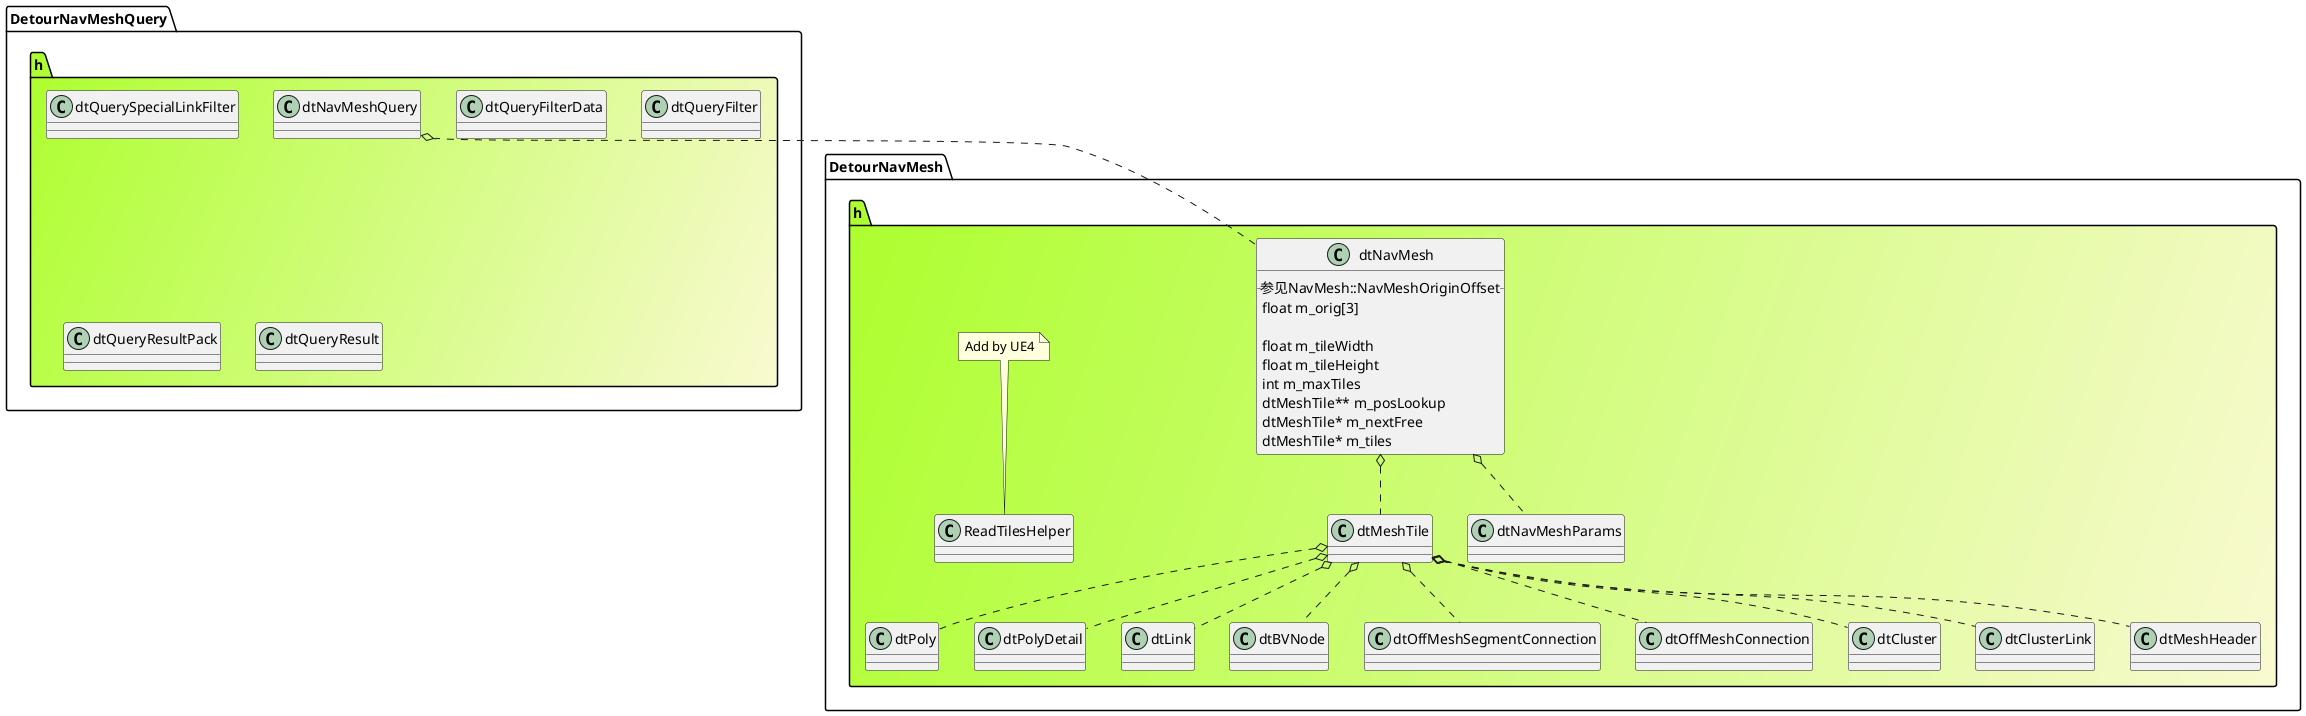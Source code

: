 @startuml Classes
package DetourNavMesh.h #GreenYellow/LightGoldenRodYellow {
class dtPoly
class dtPolyDetail

class dtLink
class dtBVNode

class dtOffMeshSegmentConnection
class dtOffMeshConnection

class dtCluster
class dtClusterLink

class dtMeshHeader
class dtMeshTile
class dtNavMeshParams

class dtNavMesh
{
    __ 参见NavMesh::NavMeshOriginOffset __
    float m_orig[3]

    float m_tileWidth
    float m_tileHeight
    int m_maxTiles
    dtMeshTile** m_posLookup
    dtMeshTile* m_nextFree
    dtMeshTile* m_tiles
}

class ReadTilesHelper
note top : Add by UE4
}

dtNavMesh o.. dtNavMeshParams
dtNavMesh o.. dtMeshTile

dtMeshTile o.. dtMeshHeader
dtMeshTile o.. dtPoly
dtMeshTile o.. dtLink
dtMeshTile o.. dtPolyDetail
dtMeshTile o.. dtCluster
dtMeshTile o.. dtClusterLink
dtMeshTile o.. dtOffMeshConnection
dtMeshTile o.. dtOffMeshSegmentConnection
dtMeshTile o.. dtBVNode

package DetourNavMeshQuery.h #GreenYellow/LightGoldenRodYellow {
class dtQuerySpecialLinkFilter
class dtQueryFilterData
class dtQueryFilter
class dtQueryResultPack
class dtQueryResult
class dtNavMeshQuery
}

dtNavMeshQuery o.. dtNavMesh
@enduml

@startuml Logic Flow
== 编辑器NavMesh构建 ==
group 编辑器NavMesh构建
    --> UNavigationSystemV1 : <b>Tick Start</b>
    group 初始化流程
        UNavigationSystemV1 -> UNavigationSystemV1 : PerformNavigationBoundsUpdate
        UNavigationSystemV1 -> UNavigationSystemV1 : ProcessRegistrationCandidates
        UNavigationSystemV1 -> UNavigationSystemV1 : RegisterNavData
        UNavigationSystemV1 -> ARecastNavMesh : ConditionalConstructGenerator
        ARecastNavMesh -> FRecastNavMeshGenerator : Init
        FRecastNavMeshGenerator -> FRecastNavMeshGenerator : <b><font color=red>ConstructTiledNavMesh</font></b>
        FRecastNavMeshGenerator -> dtNavMesh : <b><font color=red>init(dtNavMeshParams)</font></b>
    end
    group 构建流程
        UNavigationSystemV1 -> ARecastNavMesh : RebuildDirtyAreas
        ANavigationData -> FRecastNavMeshGenerator : RebuildDirtyAreas
        FRecastNavMeshGenerator -> FRecastNavMeshGenerator : <b><font color=red>MarkDirtyTiles</font></b>
        note left
            Setup Dirty Tile, 这里的Tile还不是真正的Tile
            FNavigationDirtyArea 转化成 FPendingTileElement
                =>> <b>FRecastNavMeshGenerator::PendingDirtyTiles</b>
        end note

        UNavigationSystemV1 -> ARecastNavMesh : TickAsyncBuild
        ARecastNavMesh -> FRecastNavMeshGenerator : TickAsyncBuild
        FRecastNavMeshGenerator -> FRecastNavMeshGenerator : ProcessTileTasks
        FRecastNavMeshGenerator -> FRecastNavMeshGenerator : ProcessTileTasksAsync
        FRecastNavMeshGenerator -> FRecastNavMeshGenerator : CreateTileGenerator
        FRecastNavMeshGenerator -> FRecastTileGenerator : <b><font color=red>Setup</font></b>
        FRecastNavMeshGenerator -> FRecastTileGeneratorTask : StartBackgroundTask
        FRecastTileGeneratorTask --> FRecastTileGenerator : DoWork() 异步过程
        FRecastTileGenerator -> FRecastTileGenerator : GenerateTile
        FRecastTileGenerator -> FRecastTileGenerator : GenerateCompressedLayers
        FRecastTileGenerator -> FRecastTileGenerator : RasterizeGeometry
        FRecastTileGenerator -> Recast : rcRasterizeTriangles
        note right
            三角化过程
        end note
        FRecastTileGenerator -> FRecastTileGenerator : GenerateNavigationData
        FRecastNavMeshGenerator -> FRecastNavMeshGenerator : AddGeneratedTiles
        FRecastNavMeshGenerator -> dtNavMesh : addTile
    end
    <-- UNavigationSystemV1 : <b>Tick End</b>
end
== ==
group 运行时NavMesh信息
ARecastNavMesh -> ARecastNavMesh : SerializeRecastNavMesh
ARecastNavMesh -> FPImplRecastNavMesh : Serialize
FPImplRecastNavMesh -> dtNavMesh : <b><font color=red>init(dtNavMeshParams) & addTile()</b>
note left
定点化的话，我们需要替换这一步，加载我们的定点化数据
end note
end
@enduml

@startuml 寻路信息动态更新
actor Outter
Outter -> UNavigationSystemV1 : UpdateActorData
UNavigationSystemV1 -> UNavigationSystemV1 : UpdateActorInNavOctree
UNavigationSystemV1 -> UNavigationSystemV1 : UpdateActorInNavOctree
UNavigationSystemV1 -> UNavigationSystemV1 : UpdateNavOctreeElement
UNavigationSystemV1 -> UNavigationSystemV1 : RegisterNavOctreeElement
note right
 更新<b>PendingOctreeUpdates</b>
end note

Outter -> UNavigationSystemV1 : Tick
UNavigationSystemV1 -> UNavigationSystemV1 : AddElementToNavOctree
note right 
 处理<b>PendingOctreeUpdates<b>
end note
UNavigationSystemV1 -> UNavigationSystemV1 : AddDirtyArea
note right
 更新<b>DirtyAreas</b>
end note

Outter -> UNavigationSystemV1 : Tick
UNavigationSystemV1 -> UNavigationSystemV1 : RebuildDirtyAreas
UNavigationSystemV1 -> FRecastNavMeshGenerator : RebuildDirtyAreas
FRecastNavMeshGenerator -> FRecastNavMeshGenerator : MarkDirtyTiles
note right
 更新<b>PendingDirtyTiles</b>
end note
group 这里之后是的构建流程，并没有在这里贴全
UNavigationSystemV1 -> ARecastNavMesh : TickAsyncBuild
ARecastNavMesh -> FRecastNavMeshGenerator : TickAsyncBuild
FRecastNavMeshGenerator -> FRecastNavMeshGenerator : ProcessTileTasks
FRecastNavMeshGenerator -> FRecastNavMeshGenerator : ProcessTileTasksAsync
end group
@enduml

@startuml Geometry信息跟寻路所需要的网格信息的数据流转换
actor Outter 
control UNavigationSystemV1
entity FRecastNavMeshGenerator

==Geometry信息的提取==
group NavCollision
-> UStaticMesh :PostLoad
UStaticMesh -> UStaticMesh : CreateNavCollision
UStaticMesh -> UNavCollision : Setup(UBodySetup)
note right:  UBodySetup 含有刚体信息
UNavCollision -> UNavCollision : <b><font color=red>GatherCollision(UBodySetup)</font></b>
activate UNavCollision
    UNavCollision -> FRecastNavMeshGenerator : <b><font color=red>ExportRigidBodyGeometry</font></b>
    activate FRecastNavMeshGenerator
    FRecastNavMeshGenerator -> RecastGeometryExport : <b><font color=green>ExportRigidBodyTriMesh</font></b>
    FRecastNavMeshGenerator -> RecastGeometryExport : <b><font color=green>ExportRigidBodyConvexElements</font></b>
    FRecastNavMeshGenerator -> RecastGeometryExport : <b><font color=green>ExportRigidBodyBoxElements</font></b>
    FRecastNavMeshGenerator -> RecastGeometryExport : <b><font color=green>ExportRigidBodySphereElements</font></b>
    deactivate FRecastNavMeshGenerator

    UNavCollision -> FRecastNavMeshGenerator : <b><font color=red>ExportAggregatedGeometry</font></b>
    activate FRecastNavMeshGenerator
    FRecastNavMeshGenerator -> RecastGeometryExport : <b><font color=green>ExportRigidBodyConvexElements</font></b>
    FRecastNavMeshGenerator -> RecastGeometryExport : <b><font color=green>ExportRigidBodyBoxElements</font></b>
    FRecastNavMeshGenerator -> RecastGeometryExport : <b><font color=green>ExportRigidBodySphereElements</font></b>
    deactivate FRecastNavMeshGenerator
deactivate UNavCollision
end group

==Mesh Geometry 转换到 FNavigationOctreeElement==
Outter -> UNavigationSystemV1 : ConditionalPopulateNavOctree 
note right
 初始化八叉树(<b><i>NavOctree</i></b>)用来做信息管理
end note
UNavigationSystemV1 -> FNavigationOctree : 绑定<b>NavOctree->ComponentExportDelegate</b>
note right
    <b>FRecastNavMeshGenerator::ExportComponentGeometry</b>
end note

Outter -> UNavigationSystemV1 : AddElementToNavOctree (更新八叉树时)
activate UNavigationSystemV1
UNavigationSystemV1 -> FNavigationOctree : AddNode
FNavigationOctree -> FNavigationOctree : 执行 <b>NavOctree->ComponentExportDelegate</b>进行Geometry的解析
note right
 注意这里有个判断，
 只有在当前Geometry需要<b><font color=blue>bDoInstantGathering</font></b>
 才会执行ComponentExportDelegate做ComponentExport
 否则会当做<b><font color=blue>bPendingLazyGeometryGathering</font></b>
 这个布尔值会把Geometry的ComponentExport推迟到
 <b><font color=blue>FRecastTileGenerator::GatherGeometry</font></b>里做
end note
FNavigationOctree -> FRecastNavMeshGenerator : 回调到这里: ExportComponentGeometry(<font color=pink>FNavigationOctreeElement.Data : FNavigationRelevantData</font>)
    activate FRecastNavMeshGenerator
    FRecastNavMeshGenerator -> RecastGeometryExport : ExportComponent(<font color=pink>FRecastGeometryExport</font>)
    group 填充FRecastGeometryExport数据
    RecastGeometryExport -> UStaticMeshComponent : DoCustomNavigableGeometryExport
    UStaticMeshComponent -> UNavCollision : <b><font color=red>ExportGeometry</font></b>
    activate UNavCollision
    UNavCollision -> RecastGeometryExport : <b><font color=green>ExportCustomMesh(<font color=blue>ConvexCollision>)</font></b>
    UNavCollision -> RecastGeometryExport : <b><font color=green>ExportCustomMesh(<font color=blue>TriMeshCollision)</font></b>
    deactivate UNavCollision
    end group
    FRecastNavMeshGenerator -> RecastGeometryExport : CovertCoordDataToRecast
    FRecastNavMeshGenerator -> RecastGeometryExport : StoreCollisionCache\n将<font color=pink>FRecastGeometryExport</font>中的数据反写到<font color=pink>FNavigationRelevantData</font>中,主要是填充<b><font color=blue>CollisionData</font></b>，这个数据之后在寻路网格体素化的过程中会用到
    note right
        以上的Export过程都是针对<font color=pink>FRecastGeometryExport</font>对象进行
        Geometry的数据都被存放在<b>FRecastGeometryExport</b>的<b>VertexBuff</b>和<b>IndexBuffer</b>中
        在<b>::StoreCollisionCache()</b>方法中，这两个Buffer会拼接到一块连续内存上放到<b>CollisionData之中</b>
    end note
    deactivate FRecastNavMeshGenerator

deactivate UNavigationSystemV1

==FNavigationOctreeElement 转换到 Recast体素化数据==
Outter->FRecastNavMeshGenerator : GatherGeometry
activate FRecastNavMeshGenerator
    FRecastNavMeshGenerator->FRecastNavMeshGenerator : ValidateAndAppendGeometry(<font color=pink>FNavigationRelevantData</font>)
    FRecastNavMeshGenerator->FRecastNavMeshGenerator : AppendGeometry(<font color=pink>FNavigationRelevantData.CollisionData</font>)
    note right
        这里<b><font color=blue>CollisionData</font></b>转换成<b><font color=blue>FRecastRawGeometryElement</font></b>
        这里又会从<b>CollisionData</b>中解析出<b>VertextBuff</b>和<b>IndexBuffer</b>,可以跟<b>::StoreCollisionCache()</b>对比看
    end note
deactivate FRecastNavMeshGenerator
@enduml

@startuml 寻路过程
actor User
User -> AAIController : MoveToActor
AAIController -> AAIController : MoveTo
AAIController -> AAIController : FindPathRequest
AAIController -> UNavigationSystemV1 : FindPathSync
UNavigationSystemV1 -> ARecastNavMesh : FindPath
ARecastNavMesh -> FPImplRecastNavMesh : FindPath
FPImplRecastNavMesh -> dtNavMeshQuery : <b>findPath</b>
FPImplRecastNavMesh -> FPImplRecastNavMesh : PostProcessPath
FPImplRecastNavMesh --> AAIController : get navmesh path
AAIController -> AAIController : <b>RequestMove(Path)</b>
AAIController -> UPathFollowingComponent : RequestMove
... 下一帧 ...
-> UPathFollowingComponent : TickComponent
UPathFollowingComponent -> UPathFollowingComponent : <b>FollowPathSegment()</b>
note left
这个函数里会根据下一个路径点和当前的位置计算出一个移动速度
<b>有float运算</b>
end note
UPathFollowingComponent -> UCharacterMovementComponent : RequestDirectMove(Velocity)
note left
注意这里PathFollowingComponent驱动MovementComponent移动时
回传的参数只有速度，角色每帧都会按这个速度移动一帧的距离
endnote
-> UCharacterMovementComponent : PerformMovement(Velocity)
UCharacterMovementComponent -> UCharacterMovementComponent : PhysWalking
UCharacterMovementComponent -> UCharacterMovementComponent : MoveAlongFloor
note left
这里计算当帧移动的距离，
<b>有float计算</b>
endnote
UCharacterMovementComponent -> UCharacterMovementComponent : SafeMoveUpdatedComponent
note left
这里更新坐标
endnote
@enduml

@startuml dtNavMeshQuery::queryPolygons
start
    : 计算搜索边界
        float3 bMin = center - extents
        float4 bMax = center + extents;
    : 计算Tile边界
        dtNavMesh::calcTileLoc(bMin)
        dtNavMesh::calcTileLoc(bMax);
stop
@enduml

@startuml FRecastNavMeshGenerator::AddGeneratedTiles
start
stop
@enduml

@startuml 寻路信息构建FRecastTileGenerator::GenerateTile
|<b><font color=blue>::GenerateTile()</b>|
start
: <b><font color=blue>::GenerateCompressedLayers()</b>;
|GenerateCompressedLayers|
: 计算Tile的 Width & Height
   Width/Height = tileSize + borderSize * 2;
: 重新计算考虑borderSize之后的tile的BB的大小;
group Solid高度场(SolidHF)的构建
: 创建高度场SolidHF(rcHeightfield);
note right
    <b><font color=blue>::rcCreateHeightfield()</b>
    分配内存跟初始化
end note
while(遍历RawGeometry)
    : 处理Geometry;
    : 标记Geometry三角面的可行走区域;
    note right: <b><font color=blue>::rcMarkWalkableTriangles()</b>
    : 根据Geometry的三角面信息构建高度场;
    note right: <b><font color=blue>::rcRasterizeTriangles()</b>
endwhile
endgroup
group 高度场SolidHF进一步处理
: 裁剪高度场到导航信息生成区域内
    <b><font color=blue>::ApplyVoxelFilter()</b>;
note right
    好奇这里为什么会需要做这个，
    整个高度场的生成应该都是在导航区域内的，
    不知道是不是漏看了什么？？
end note
: <b><font color=blue>::rcFilterLowHangingWalkableObstacles()</b>
    <b>walkableClimb</b>的处理
    同一列的Span,如果前一个span为walkable,且高度差 < <b>walkableClimb</b>,则该span也为walkable;
: <b><font color=blue>::rcFilterLedgeSpans()</b>
    <b>walkableClimb</b>的处理
    检测Span到相邻Span(四方向的邻span)的高度差,
    如果最小高度差 > <b>walkableClimb</b>, 该span标记为non-walkable;
end group

group Compact高度场(CompactHF)的构建
:创建ConpactHF对象;
note right: <b><font color=blue>::rcAllocCompactHeightfield()</b>
:从SolidHF创建CompactHF;
note right
    <b><font color=blue>::rcBuildCompactHeightfield()</b>
    注意CompactHF中的Span有邻Span联通性的信息;
end note
:<b><font color=blue>::rcErodeWalkableArea()</b>;
: 距离场的构建;
note right
    距离场: span到边界的距离
    <b><font color=blue>::rcBuildDistanceField()</b>
end note
end group
|<b><font color=blue>::GenerateTile()</b>|
group Generate Navigatios'pan
: GenerateNavigationData();
endgroup
stop
'
' 一些疑问
'  1. WalkableHieght vs WalkableClimb -- ::rcFilterLedgeSpans()
'
@enduml

@startuml dtNavMesh::addTile
start
: 检查header确保数据生成信息的合法性;
if (该位置上是否已经有tile数据) then(false)
: 从m_nextFree创建新的tile;
: 计算tile的hash;
note right
<b>hash 规则见函数</b>
 ::computeTileHash()
 这里有两个magic number
    <b>0x8da6b343</b> <b>0xd8163841</b>
还不知道这个hash分布函数是怎么推导的
end note
: 根据计算得到的hash值，将tile放到lut(查找表) 对应桶中;
note right
这里需要注意<b>m_posLookup</b>每个桶中的链表都是头增长的
end note
: 填充tile一些属性;
group link信息的构建
#A020F0: 处理cluster;
: 初始化dtLink链表;
: 初始化dynamic Link信息;
#C020AA: 为每个Poly构建dtLink信息;
#C020AA: 为OffMesh Link构建dtLink信息;
#C020AA: 构建链接到其他layer的dtLink;
#C020AA: 构建链接到其他tile的dtLink;
#C020AA: 处理offmesslink的Segment之间的连接;
endgroup
else
    stop
endif
stop
@endum

'****************************************************
' 寻路相关
'****************************************************
@startuml  dtNavMeshQuery::findPath
start
if (确认startPolyRef 跟 endPolyRef 的有效性) then(true)
    : 初始化搜索参数
    <b>m_nodePool</b> 节点缓存池
    <b>m_openList</b> 考察队列, 存放所有待考察的节点;
    while(循环遍历m_openList 中存在待考察的节点, 直到m_openList为空)
        : 取出<b>m_openList</b>中顶节点作为本次考察节点 -> <b>bestNode</b>
        并将node的flag 设为 <b>DT_NODE_CLOSED</b>;
        note left
        这里的算法并没有单独再使用一个
        clostList队列存已经检查过的node
        endnote
        if (bestNode 是否到达寻路终点poly) then(true)
            : 寻路结束;
            break
        else(false)
            : 获取bestNode所对应navmesh上的信息: bestPoly, bestTile;
            : 如果bestNode有父节点，则查询父节点信息;
            while(<b>遍历bestNode所在Poly的link链表</b>)
                : 得到当前正在遍历的link;
                : 由link所指的poly得到neighbourPolyRef;
                if (检查neighbourPolyRef是否合法) then (true)
                    : 由neighbourPolyRef得到路径搜索节点 <b>neightbourNode</b>;
                    : 获取bestPoly与neighbourPoly公共边的中点 -> neiPos;
                    : 计算路径cost;
                    if(如果neighbourPoly已经在待检查队列里，且本次计算cost更糟糕,
                        或者 neightbourPoly  已经被考察过了，且本次计算cost更糟糕,
                        或者 cost在一个无法接受的值
                    ) then(true)
                        : 放弃本次循环;
                    endif
                    : 更新<b>neightbourNode</b>, 并放入待考察队列m_openList中;
                    note left
                        1. 将bestNode 设为 neightbourNode的父节点, 方便之后回溯
                        2. 记录本次计算的cost
                        3. 更新node的flag => <b>DT_NODE_OPEN</b>
                        4. 将公共边的中点neiPos设为neighbourNode的pos
                    end note
                    : 如果本次计算的cost小于已记录的<b>lastBestNodeCost</b>, 则更新<b>lastBestNode</b>;
                    note left
                        注意这里比较用的cost是基于当前节点位置到终点位置计算的cost,
                        上面步骤比较的是从起始点出发到当前节点所需的cost
                    end note
                endif
            endwhile
        endif
    endwhile
    if (<b>lastBestNode</b>是寻路终点所在poly) then(true)
        : 由<b>lastBestNode</b>向前遍历得到完整path和总cost;
    else(false)
        : 寻路失败;
        end
    endif
endif
stop
@enduml

'::rasterizeTri()参数说明
' [in]  v0/v1/v2  : 三角形的顶点
' [in]  area      : 三角形区域标记，可行走或不可行走
' [out] hf        : 高度场数据结构
' [in]  bmin/bmax : 高度场包围盒(世界坐标)
' [in]  cs        : 体素大小(xz面上的尺寸)
' [in]  ics/ich   : 用于速算 1/cs, 1/ch
' [in]  flagMergeThr : 同`walkableClimb`, 最大爬行高度
@startuml rasterizeTri
|rasterizeTri|
start
: 缓存hf信息
    w   ： hf 宽度(xz平面, 单位为cs, 表示沿X轴占的Cell的数量)
    h   ： hf 高度(xz平面, 单位为cs, 表示沿Z轴占的Cell的数量, 这里叫长度可能更容易理解)
    by  :  hf在世界空间下AABB的高度(Y轴);
note right: 这里的<b>Cell</b>也就是单个<b>体素</b>
: 转换三角形顶点到hf空间(XZ轴)
    <b><font color=red>intVerts</b> 可以理解为，以bmin为原点，以cs(体素长度)为单位长度的坐标系中三角形的顶点;
: 求hf空间中三角形在XZ轴上的AABB <b><font color=red><x0, y0> <x1, y1></b>
    这个坐标的意义也可以理解是三角形在hf中占的Cell数量;
: AB检测判断在XZ轴上三角形是否跟高度场hf相交;
: 转换三角形顶点到hf空间(Y轴)
    <b><triangle_smin, triangle_smax></b> 表示 以bmin为原点的三角形在Y轴的范围,<b>这里的单位并不是Cell的高度</b>;
: 检测在Y轴上三角形是否跟高度场hf相交;
: 一个特殊处理: x0 == x1 && y0 == y1;
note right
 亦即三角形是一个点？
 没理解这里为什么会有这样一个处理，处理某种特殊情况?
end note
: 转换<b><triangle_smin, triangle_smax></b> 到体素空间, 
    得到一个单位为ch的坐标<b><triangle_ismin, triangle_ismax></b>;
: 剪裁三角形的AABB<b><font color=red>[<x0, y0><x1, y1></b>]到[<0, w-1>, <o, h-1>]范围中;
note right: 这里最大范围为什么是w-1/h-1?
if ( 如果三角面是平坦的 ： triangle_ismin == triangle_ismax ) then(true)
    : 用一个数组来缓存三角形的边向量<b><font color=red>edges</b>
        这个数组有6个元素，
            * 前三个元素(index:0-2)存边向量，
            * 后三个元素(index: 3-5)缓存边向量的倒数，用来做速算;
    group 计算rcHeightfield.RowExt
    note right
        高度场中hf.RowExt中缓存了沿Z轴每个Tile区间在X轴占的Tile数
    end note
        while(遍历三角形的三个顶点)
            note right
                : <b><font color=ForestGreen>::addFlatSpanSample()</b>
                    根据新的点更新hf在指定Z轴上的X跨度
                        <b><font color=OrangeRed>* rcRowExt.MinCol,
                        <b><font color=OrangeRed>* rcRowExt.MaxCol;
            end note
            : 根据当前三角形点更新<b>rcHeightfield.RowExt</b>;
            : 根据当前三角形边更新<b>rcHeightfield.RowExt</b>;
        endwhile
    end group
    while(从y0 到 y1 沿Z轴逐X-Cell进行处理)
        : addSpan(x, y, ...);
        note right
            构建Span
            Span的数据结构很简单:
                smin/smax: Y轴上的AB
                area: span是否可以行走的标记
        end note
        |addSpan|
        :<b>span<font color=DarkRed>列</b>的Index
        <b><font color=blue>idx = x + y*hf.width</b>;
        if(如果span列上没有任何span) then("true")
            : 把当前span放到<b>span列</b>上;
            end
        endif
        :在<b>span列</b>上查找可以塞进当前span列的位置
            1. 新的Span跟原始<b>Span列</b>中的span不相交，直接塞到<b>span列</b>头或者尾
            2. 如果跟已有span相交，进行span合并
                这里会有<b><font color=red>flagMergeThr 可攀爬高度</b>的处理, 用来重新标记某个area是否可行走;
    endwhile
else(处理不平坦三角面, 即三角面跨多个高度Cell)
    note right: 待补充
endif
stop
@enduml

' 基于CompactHF计算距离场
@startuml calculateDistanceField
|calculateDistanceField|
: 数组src存距离场结果信息, 初始化src元素为0xffff, 表示到边界距离无限远;
start
while(遍历CompactHF中Span)
if (如果span不可行走或者span的4个邻接span有不可行走的) then(true)
    : 对应src标记为 0, 表示该span到边界距离为0;
endif
endwhile
group 第一遍计算
while(遍历CompactHF中Span)
    : 计算左邻span(dir: 0), 比较该span走左邻到边界的距离，更新src;
    : 计算左下邻span(dir: 0-3)， 比较并更新src;
    : 计算下邻span(dir: 3), 比较并更新src;
    : 计算下右邻span(dir: 3-2)， 比较并更新src;
endwhile
end group
group 第二遍计算
while(遍历CompactHF中Span)
    : 计算右邻span(dir: 2), 比较并更新src;
    : 计算右上邻span(dir: 2-1)， 比较并更新src;
    : 计算上邻span(dir: 1), 比较并更新src;
    : 计算上左邻span(dir: 1-0)， 比较并更新src;
endwhile
end group
: 遍历span计算到边界最远距离;
stop
@enduml